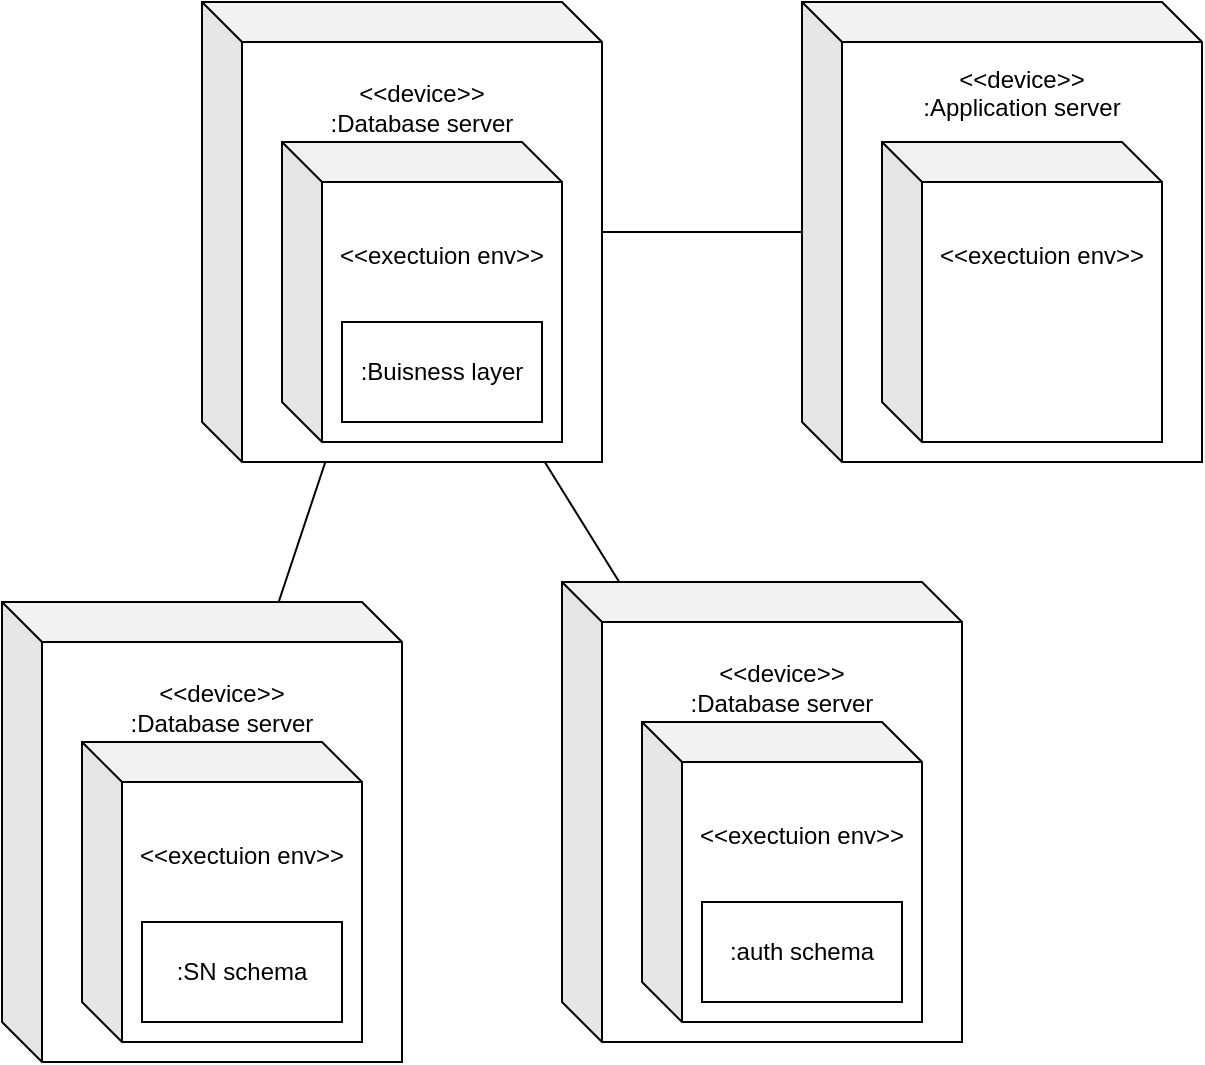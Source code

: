 <mxfile version="21.0.8" type="device"><diagram name="Страница 1" id="Eh3t1wqVto821ZnSyo9c"><mxGraphModel dx="1362" dy="709" grid="1" gridSize="10" guides="1" tooltips="1" connect="1" arrows="1" fold="1" page="1" pageScale="1" pageWidth="1654" pageHeight="2336" math="0" shadow="0"><root><mxCell id="0"/><mxCell id="1" parent="0"/><mxCell id="gLmr6-mVTP2f3SMQC8ap-1" value="&amp;lt;&amp;lt;device&amp;gt;&amp;gt;&lt;br&gt;:Application server&lt;br&gt;&lt;br&gt;&lt;br&gt;&lt;br&gt;&lt;br&gt;&lt;br&gt;&lt;br&gt;&lt;br&gt;&lt;br&gt;&lt;br&gt;&lt;br&gt;&lt;br&gt;" style="shape=cube;whiteSpace=wrap;html=1;boundedLbl=1;backgroundOutline=1;darkOpacity=0.05;darkOpacity2=0.1;" vertex="1" parent="1"><mxGeometry x="630" y="330" width="200" height="230" as="geometry"/></mxCell><mxCell id="gLmr6-mVTP2f3SMQC8ap-2" value="&amp;lt;&amp;lt;exectuion env&amp;gt;&amp;gt;&lt;br&gt;&lt;br&gt;&lt;br&gt;&lt;br&gt;&lt;br&gt;" style="shape=cube;whiteSpace=wrap;html=1;boundedLbl=1;backgroundOutline=1;darkOpacity=0.05;darkOpacity2=0.1;" vertex="1" parent="1"><mxGeometry x="670" y="400" width="140" height="150" as="geometry"/></mxCell><mxCell id="gLmr6-mVTP2f3SMQC8ap-3" value="&amp;lt;&amp;lt;device&amp;gt;&amp;gt;&lt;br&gt;:Database server&lt;br&gt;&lt;br&gt;&lt;br&gt;&lt;br&gt;&lt;br&gt;&lt;br&gt;&lt;br&gt;&lt;br&gt;&lt;br&gt;&lt;br&gt;&lt;br&gt;" style="shape=cube;whiteSpace=wrap;html=1;boundedLbl=1;backgroundOutline=1;darkOpacity=0.05;darkOpacity2=0.1;" vertex="1" parent="1"><mxGeometry x="330" y="330" width="200" height="230" as="geometry"/></mxCell><mxCell id="gLmr6-mVTP2f3SMQC8ap-4" value="&amp;lt;&amp;lt;exectuion env&amp;gt;&amp;gt;&lt;br&gt;&lt;br&gt;&lt;br&gt;&lt;br&gt;&lt;br&gt;" style="shape=cube;whiteSpace=wrap;html=1;boundedLbl=1;backgroundOutline=1;darkOpacity=0.05;darkOpacity2=0.1;" vertex="1" parent="1"><mxGeometry x="370" y="400" width="140" height="150" as="geometry"/></mxCell><mxCell id="gLmr6-mVTP2f3SMQC8ap-5" value=":Buisness layer" style="rounded=0;whiteSpace=wrap;html=1;" vertex="1" parent="1"><mxGeometry x="400" y="490" width="100" height="50" as="geometry"/></mxCell><mxCell id="gLmr6-mVTP2f3SMQC8ap-6" value="&amp;lt;&amp;lt;device&amp;gt;&amp;gt;&lt;br&gt;:Database server&lt;br&gt;&lt;br&gt;&lt;br&gt;&lt;br&gt;&lt;br&gt;&lt;br&gt;&lt;br&gt;&lt;br&gt;&lt;br&gt;&lt;br&gt;&lt;br&gt;" style="shape=cube;whiteSpace=wrap;html=1;boundedLbl=1;backgroundOutline=1;darkOpacity=0.05;darkOpacity2=0.1;" vertex="1" parent="1"><mxGeometry x="230" y="630" width="200" height="230" as="geometry"/></mxCell><mxCell id="gLmr6-mVTP2f3SMQC8ap-7" value="&amp;lt;&amp;lt;exectuion env&amp;gt;&amp;gt;&lt;br&gt;&lt;br&gt;&lt;br&gt;&lt;br&gt;&lt;br&gt;" style="shape=cube;whiteSpace=wrap;html=1;boundedLbl=1;backgroundOutline=1;darkOpacity=0.05;darkOpacity2=0.1;" vertex="1" parent="1"><mxGeometry x="270" y="700" width="140" height="150" as="geometry"/></mxCell><mxCell id="gLmr6-mVTP2f3SMQC8ap-8" value=":SN schema" style="rounded=0;whiteSpace=wrap;html=1;" vertex="1" parent="1"><mxGeometry x="300" y="790" width="100" height="50" as="geometry"/></mxCell><mxCell id="gLmr6-mVTP2f3SMQC8ap-9" value="&amp;lt;&amp;lt;device&amp;gt;&amp;gt;&lt;br&gt;:Database server&lt;br&gt;&lt;br&gt;&lt;br&gt;&lt;br&gt;&lt;br&gt;&lt;br&gt;&lt;br&gt;&lt;br&gt;&lt;br&gt;&lt;br&gt;&lt;br&gt;" style="shape=cube;whiteSpace=wrap;html=1;boundedLbl=1;backgroundOutline=1;darkOpacity=0.05;darkOpacity2=0.1;" vertex="1" parent="1"><mxGeometry x="510" y="620" width="200" height="230" as="geometry"/></mxCell><mxCell id="gLmr6-mVTP2f3SMQC8ap-10" value="&amp;lt;&amp;lt;exectuion env&amp;gt;&amp;gt;&lt;br&gt;&lt;br&gt;&lt;br&gt;&lt;br&gt;&lt;br&gt;" style="shape=cube;whiteSpace=wrap;html=1;boundedLbl=1;backgroundOutline=1;darkOpacity=0.05;darkOpacity2=0.1;" vertex="1" parent="1"><mxGeometry x="550" y="690" width="140" height="150" as="geometry"/></mxCell><mxCell id="gLmr6-mVTP2f3SMQC8ap-11" value=":auth schema" style="rounded=0;whiteSpace=wrap;html=1;" vertex="1" parent="1"><mxGeometry x="580" y="780" width="100" height="50" as="geometry"/></mxCell><mxCell id="gLmr6-mVTP2f3SMQC8ap-12" value="" style="endArrow=none;html=1;rounded=0;" edge="1" parent="1" source="gLmr6-mVTP2f3SMQC8ap-3" target="gLmr6-mVTP2f3SMQC8ap-1"><mxGeometry width="50" height="50" relative="1" as="geometry"><mxPoint x="570" y="580" as="sourcePoint"/><mxPoint x="620" y="530" as="targetPoint"/></mxGeometry></mxCell><mxCell id="gLmr6-mVTP2f3SMQC8ap-13" value="" style="endArrow=none;html=1;rounded=0;" edge="1" parent="1" source="gLmr6-mVTP2f3SMQC8ap-3" target="gLmr6-mVTP2f3SMQC8ap-6"><mxGeometry width="50" height="50" relative="1" as="geometry"><mxPoint x="540" y="455" as="sourcePoint"/><mxPoint x="640" y="455" as="targetPoint"/></mxGeometry></mxCell><mxCell id="gLmr6-mVTP2f3SMQC8ap-14" value="" style="endArrow=none;html=1;rounded=0;" edge="1" parent="1" source="gLmr6-mVTP2f3SMQC8ap-3" target="gLmr6-mVTP2f3SMQC8ap-9"><mxGeometry width="50" height="50" relative="1" as="geometry"><mxPoint x="550" y="465" as="sourcePoint"/><mxPoint x="650" y="465" as="targetPoint"/></mxGeometry></mxCell></root></mxGraphModel></diagram></mxfile>